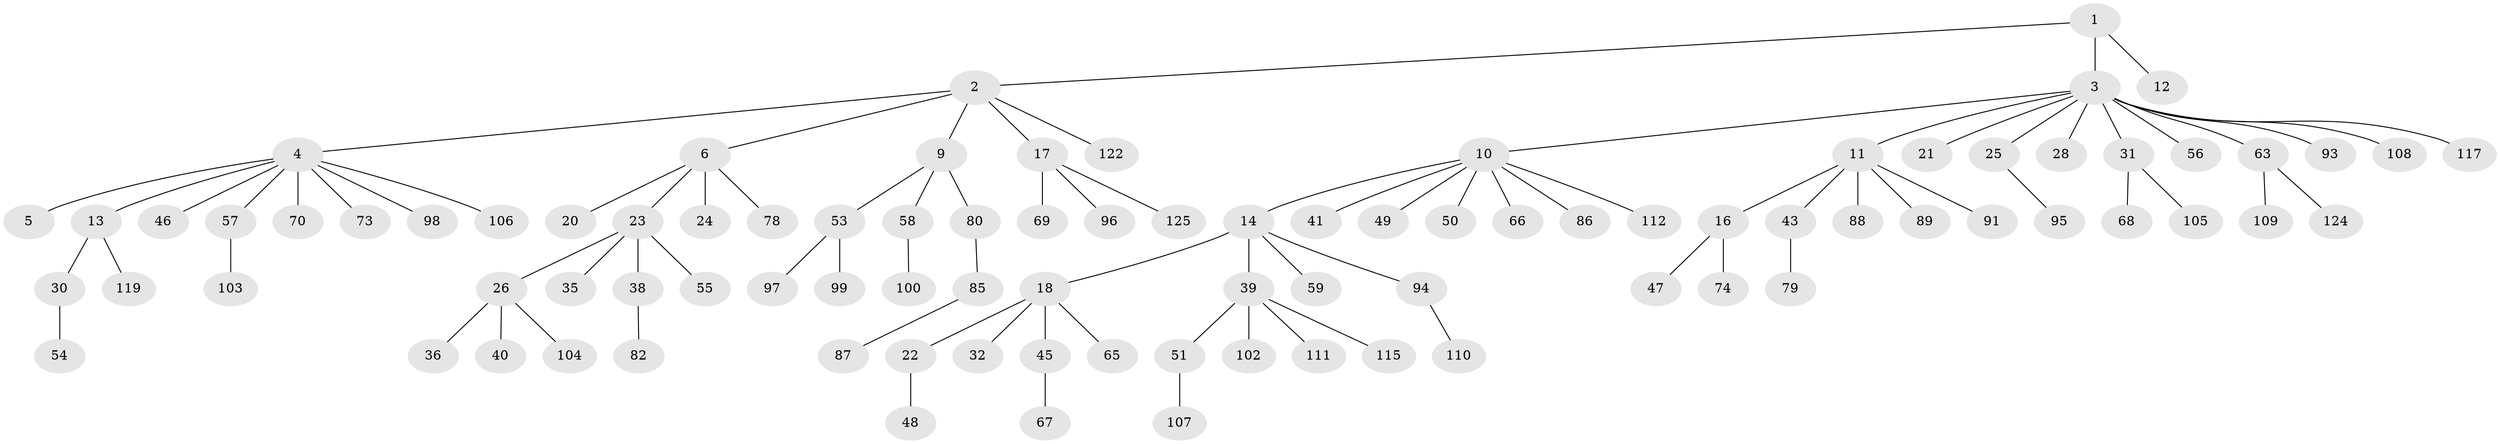 // Generated by graph-tools (version 1.1) at 2025/24/03/03/25 07:24:07]
// undirected, 91 vertices, 90 edges
graph export_dot {
graph [start="1"]
  node [color=gray90,style=filled];
  1;
  2 [super="+8"];
  3 [super="+19"];
  4 [super="+7"];
  5;
  6 [super="+15"];
  9 [super="+52"];
  10 [super="+29"];
  11 [super="+33"];
  12;
  13;
  14;
  16 [super="+81"];
  17 [super="+62"];
  18 [super="+121"];
  20;
  21;
  22;
  23 [super="+42"];
  24 [super="+27"];
  25 [super="+71"];
  26 [super="+37"];
  28;
  30 [super="+72"];
  31 [super="+34"];
  32 [super="+44"];
  35;
  36 [super="+61"];
  38 [super="+60"];
  39 [super="+90"];
  40 [super="+114"];
  41;
  43 [super="+101"];
  45;
  46 [super="+123"];
  47 [super="+83"];
  48;
  49 [super="+118"];
  50 [super="+120"];
  51 [super="+92"];
  53;
  54;
  55;
  56 [super="+76"];
  57;
  58 [super="+64"];
  59 [super="+75"];
  63 [super="+77"];
  65;
  66;
  67;
  68;
  69;
  70;
  73;
  74 [super="+84"];
  78;
  79;
  80;
  82;
  85;
  86;
  87;
  88;
  89;
  91;
  93;
  94 [super="+116"];
  95;
  96;
  97;
  98;
  99;
  100;
  102;
  103;
  104;
  105;
  106;
  107;
  108 [super="+113"];
  109;
  110;
  111;
  112;
  115;
  117;
  119;
  122;
  124;
  125;
  1 -- 2;
  1 -- 3;
  1 -- 12;
  2 -- 4;
  2 -- 6;
  2 -- 9;
  2 -- 17;
  2 -- 122;
  3 -- 10;
  3 -- 11;
  3 -- 21;
  3 -- 56;
  3 -- 63;
  3 -- 108;
  3 -- 117;
  3 -- 25;
  3 -- 28;
  3 -- 93;
  3 -- 31;
  4 -- 5;
  4 -- 57;
  4 -- 73;
  4 -- 98;
  4 -- 70;
  4 -- 106;
  4 -- 13;
  4 -- 46;
  6 -- 23;
  6 -- 24;
  6 -- 78;
  6 -- 20;
  9 -- 53;
  9 -- 58;
  9 -- 80;
  10 -- 14;
  10 -- 66;
  10 -- 86;
  10 -- 112;
  10 -- 49;
  10 -- 50;
  10 -- 41;
  11 -- 16;
  11 -- 43;
  11 -- 88;
  11 -- 89;
  11 -- 91;
  13 -- 30;
  13 -- 119;
  14 -- 18;
  14 -- 39;
  14 -- 59;
  14 -- 94;
  16 -- 47;
  16 -- 74;
  17 -- 69;
  17 -- 96;
  17 -- 125;
  18 -- 22;
  18 -- 32;
  18 -- 45;
  18 -- 65;
  22 -- 48;
  23 -- 26;
  23 -- 35;
  23 -- 38;
  23 -- 55;
  25 -- 95;
  26 -- 36;
  26 -- 40;
  26 -- 104;
  30 -- 54;
  31 -- 68;
  31 -- 105;
  38 -- 82;
  39 -- 51;
  39 -- 102;
  39 -- 115;
  39 -- 111;
  43 -- 79;
  45 -- 67;
  51 -- 107;
  53 -- 97;
  53 -- 99;
  57 -- 103;
  58 -- 100;
  63 -- 124;
  63 -- 109;
  80 -- 85;
  85 -- 87;
  94 -- 110;
}
